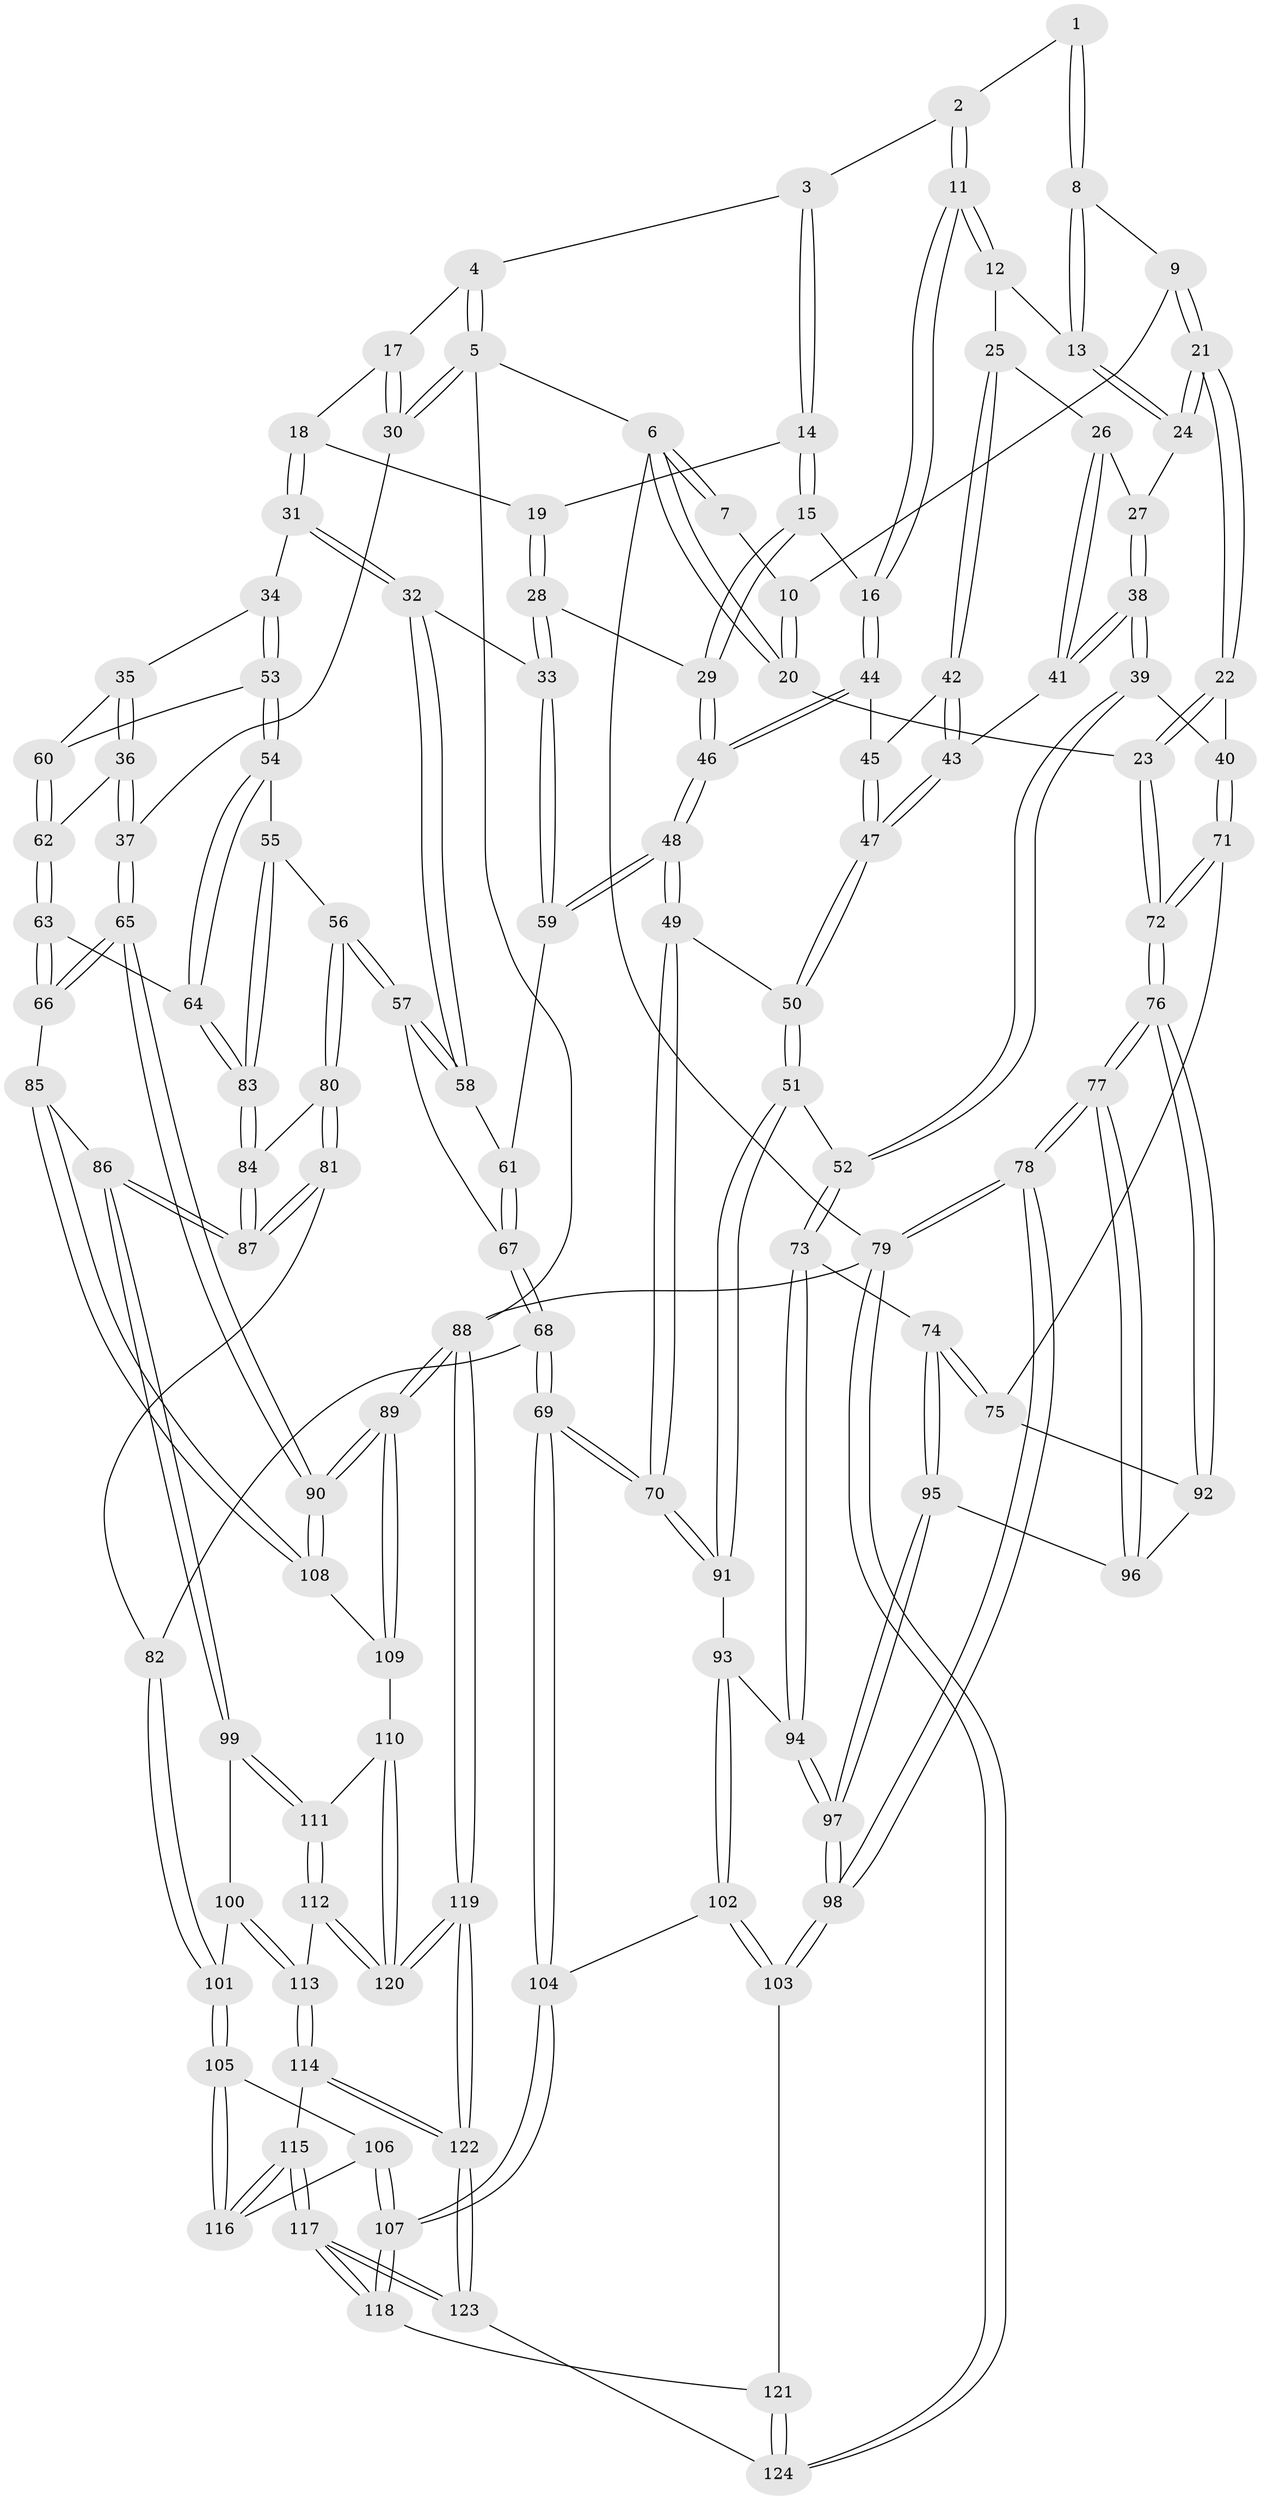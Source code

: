 // coarse degree distribution, {3: 0.12162162162162163, 6: 0.13513513513513514, 9: 0.013513513513513514, 4: 0.33783783783783783, 5: 0.35135135135135137, 7: 0.02702702702702703, 2: 0.013513513513513514}
// Generated by graph-tools (version 1.1) at 2025/21/03/04/25 18:21:11]
// undirected, 124 vertices, 307 edges
graph export_dot {
graph [start="1"]
  node [color=gray90,style=filled];
  1 [pos="+0.24568808185208027+0"];
  2 [pos="+0.52044764001376+0"];
  3 [pos="+0.7430507060562348+0"];
  4 [pos="+0.7711227567902197+0"];
  5 [pos="+1+0"];
  6 [pos="+0+0"];
  7 [pos="+0+0"];
  8 [pos="+0.23546410991707467+0"];
  9 [pos="+0.047018104969679654+0.08084032286578088"];
  10 [pos="+0.04317701570362566+0.08033198936403646"];
  11 [pos="+0.45969330919501994+0.13833423285890425"];
  12 [pos="+0.32187457977348227+0.06832798618610347"];
  13 [pos="+0.23562137227944352+0"];
  14 [pos="+0.6426509079512311+0.01454174196736169"];
  15 [pos="+0.5133215851667804+0.16969015601636805"];
  16 [pos="+0.4704136274709239+0.15657542617433157"];
  17 [pos="+0.8320247402168822+0.08255946096763733"];
  18 [pos="+0.8320295483237429+0.08415422172215925"];
  19 [pos="+0.6712087895693551+0.1332200575848918"];
  20 [pos="+0+0.16693078918679313"];
  21 [pos="+0.10634941981928826+0.18588437687256082"];
  22 [pos="+0.06623773291316809+0.24015711429948602"];
  23 [pos="+0+0.18803953526940778"];
  24 [pos="+0.1908662554328133+0.16288863739872847"];
  25 [pos="+0.2958300336528662+0.20595897989941653"];
  26 [pos="+0.24016681197915346+0.19354978226807767"];
  27 [pos="+0.19210868014762755+0.164815778801944"];
  28 [pos="+0.6136303087200791+0.24365188099777885"];
  29 [pos="+0.5492902446823081+0.20160353420722718"];
  30 [pos="+1+0.03637052007440062"];
  31 [pos="+0.8483351011902899+0.16281012763407626"];
  32 [pos="+0.6918609328701765+0.2842145984791093"];
  33 [pos="+0.6209096428009203+0.25282281073062757"];
  34 [pos="+0.911243264749207+0.20752359183072638"];
  35 [pos="+1+0.24414990253297233"];
  36 [pos="+1+0.25490039466758596"];
  37 [pos="+1+0.24622933110295533"];
  38 [pos="+0.1857188494643797+0.3114133070356912"];
  39 [pos="+0.14182103427878678+0.37019961800725293"];
  40 [pos="+0.13523390558072934+0.36973550497243624"];
  41 [pos="+0.24539055964928885+0.2840821940486638"];
  42 [pos="+0.3218229109549376+0.2310596819497369"];
  43 [pos="+0.2786941947079342+0.28213162336517694"];
  44 [pos="+0.4145497731221817+0.21701187452894505"];
  45 [pos="+0.38705782864799554+0.23525057554596798"];
  46 [pos="+0.46300858493232033+0.34390591995022013"];
  47 [pos="+0.35242018314044854+0.4238001456451793"];
  48 [pos="+0.4612014721278944+0.40008495414621525"];
  49 [pos="+0.40642639502985434+0.4473281747333604"];
  50 [pos="+0.35317139316982155+0.4350230158624675"];
  51 [pos="+0.2851198507799898+0.46265448300302114"];
  52 [pos="+0.2690696282460814+0.4656462143607281"];
  53 [pos="+0.8389967276915553+0.3743925941223374"];
  54 [pos="+0.7863146816836915+0.4025239029746227"];
  55 [pos="+0.7728788307030203+0.40555703229593604"];
  56 [pos="+0.7627699732431166+0.4025550091720051"];
  57 [pos="+0.738525727793971+0.37553868097219234"];
  58 [pos="+0.7068905091675929+0.3221671608106618"];
  59 [pos="+0.5357960315479856+0.37700762846073427"];
  60 [pos="+0.8873835207295053+0.37891065527218687"];
  61 [pos="+0.5855520126083025+0.4303074439573602"];
  62 [pos="+0.942421222459825+0.4182958520832393"];
  63 [pos="+0.9401802041119275+0.4819026112760559"];
  64 [pos="+0.9352639519005632+0.4820221424165241"];
  65 [pos="+1+0.5859626071488165"];
  66 [pos="+1+0.538878316708927"];
  67 [pos="+0.5969175284111591+0.46300411236841793"];
  68 [pos="+0.5894901599550408+0.5756121084784327"];
  69 [pos="+0.5277643372907933+0.6042522930818275"];
  70 [pos="+0.5161221410256278+0.5958768642469039"];
  71 [pos="+0+0.4541391050047919"];
  72 [pos="+0+0.45904846350316175"];
  73 [pos="+0.2331452389319911+0.5322127477701629"];
  74 [pos="+0.11231275645540359+0.5700009046301135"];
  75 [pos="+0.061525028876052344+0.5287874053080244"];
  76 [pos="+0+0.48477330692373505"];
  77 [pos="+0+0.8915948767763817"];
  78 [pos="+0+1"];
  79 [pos="+0+1"];
  80 [pos="+0.6740736839669503+0.538927562020792"];
  81 [pos="+0.6334689743157293+0.5738638611495064"];
  82 [pos="+0.6312346445256984+0.5751211187174041"];
  83 [pos="+0.8274528803393277+0.5351929934544237"];
  84 [pos="+0.8252090628788041+0.5538771711646833"];
  85 [pos="+0.8558977355796881+0.6250201572420159"];
  86 [pos="+0.8450115582712351+0.623726254230225"];
  87 [pos="+0.8380861753967573+0.6106082423122439"];
  88 [pos="+1+1"];
  89 [pos="+1+0.6917689275624173"];
  90 [pos="+1+0.6539140139932227"];
  91 [pos="+0.3572688530681253+0.6249181976500273"];
  92 [pos="+0.033115367832489806+0.6125948945510726"];
  93 [pos="+0.333333305184457+0.6485973869376626"];
  94 [pos="+0.2438539590132556+0.6247725249763828"];
  95 [pos="+0.10606240228480156+0.6332845478460702"];
  96 [pos="+0.04147621698665933+0.6353313286576716"];
  97 [pos="+0.16490768449781307+0.7717293862801443"];
  98 [pos="+0.1633998709837545+0.7939273688000401"];
  99 [pos="+0.8077256636203677+0.6719722655974414"];
  100 [pos="+0.762138995851077+0.6915956985543883"];
  101 [pos="+0.7318398750477544+0.6920397848498322"];
  102 [pos="+0.34274325065129996+0.7037205753935238"];
  103 [pos="+0.20861212694632153+0.8101595973314333"];
  104 [pos="+0.5115704243975058+0.7618402392093631"];
  105 [pos="+0.7169131927322944+0.7116668631106472"];
  106 [pos="+0.6766211395677104+0.7505944033484938"];
  107 [pos="+0.5251184033847461+0.8288877882855664"];
  108 [pos="+0.9048325775712881+0.6686779710088542"];
  109 [pos="+0.9266288981671993+0.7643272590037241"];
  110 [pos="+0.8956633315525098+0.797216324921921"];
  111 [pos="+0.8716715233781692+0.7989201252991125"];
  112 [pos="+0.8306500682252149+0.8257242850222476"];
  113 [pos="+0.7950166738709671+0.8462183274680616"];
  114 [pos="+0.7946269554898399+0.846647110640616"];
  115 [pos="+0.7880771775517167+0.8494555516723129"];
  116 [pos="+0.7585558618693639+0.8154954887176895"];
  117 [pos="+0.5701956453236494+1"];
  118 [pos="+0.521542634958543+0.8597409688832475"];
  119 [pos="+1+1"];
  120 [pos="+1+1"];
  121 [pos="+0.2148671216337319+0.8150220014183709"];
  122 [pos="+1+1"];
  123 [pos="+0.565597240963179+1"];
  124 [pos="+0.35878424047614693+1"];
  1 -- 2;
  1 -- 8;
  1 -- 8;
  2 -- 3;
  2 -- 11;
  2 -- 11;
  3 -- 4;
  3 -- 14;
  3 -- 14;
  4 -- 5;
  4 -- 5;
  4 -- 17;
  5 -- 6;
  5 -- 30;
  5 -- 30;
  5 -- 88;
  6 -- 7;
  6 -- 7;
  6 -- 20;
  6 -- 20;
  6 -- 79;
  7 -- 10;
  8 -- 9;
  8 -- 13;
  8 -- 13;
  9 -- 10;
  9 -- 21;
  9 -- 21;
  10 -- 20;
  10 -- 20;
  11 -- 12;
  11 -- 12;
  11 -- 16;
  11 -- 16;
  12 -- 13;
  12 -- 25;
  13 -- 24;
  13 -- 24;
  14 -- 15;
  14 -- 15;
  14 -- 19;
  15 -- 16;
  15 -- 29;
  15 -- 29;
  16 -- 44;
  16 -- 44;
  17 -- 18;
  17 -- 30;
  17 -- 30;
  18 -- 19;
  18 -- 31;
  18 -- 31;
  19 -- 28;
  19 -- 28;
  20 -- 23;
  21 -- 22;
  21 -- 22;
  21 -- 24;
  21 -- 24;
  22 -- 23;
  22 -- 23;
  22 -- 40;
  23 -- 72;
  23 -- 72;
  24 -- 27;
  25 -- 26;
  25 -- 42;
  25 -- 42;
  26 -- 27;
  26 -- 41;
  26 -- 41;
  27 -- 38;
  27 -- 38;
  28 -- 29;
  28 -- 33;
  28 -- 33;
  29 -- 46;
  29 -- 46;
  30 -- 37;
  31 -- 32;
  31 -- 32;
  31 -- 34;
  32 -- 33;
  32 -- 58;
  32 -- 58;
  33 -- 59;
  33 -- 59;
  34 -- 35;
  34 -- 53;
  34 -- 53;
  35 -- 36;
  35 -- 36;
  35 -- 60;
  36 -- 37;
  36 -- 37;
  36 -- 62;
  37 -- 65;
  37 -- 65;
  38 -- 39;
  38 -- 39;
  38 -- 41;
  38 -- 41;
  39 -- 40;
  39 -- 52;
  39 -- 52;
  40 -- 71;
  40 -- 71;
  41 -- 43;
  42 -- 43;
  42 -- 43;
  42 -- 45;
  43 -- 47;
  43 -- 47;
  44 -- 45;
  44 -- 46;
  44 -- 46;
  45 -- 47;
  45 -- 47;
  46 -- 48;
  46 -- 48;
  47 -- 50;
  47 -- 50;
  48 -- 49;
  48 -- 49;
  48 -- 59;
  48 -- 59;
  49 -- 50;
  49 -- 70;
  49 -- 70;
  50 -- 51;
  50 -- 51;
  51 -- 52;
  51 -- 91;
  51 -- 91;
  52 -- 73;
  52 -- 73;
  53 -- 54;
  53 -- 54;
  53 -- 60;
  54 -- 55;
  54 -- 64;
  54 -- 64;
  55 -- 56;
  55 -- 83;
  55 -- 83;
  56 -- 57;
  56 -- 57;
  56 -- 80;
  56 -- 80;
  57 -- 58;
  57 -- 58;
  57 -- 67;
  58 -- 61;
  59 -- 61;
  60 -- 62;
  60 -- 62;
  61 -- 67;
  61 -- 67;
  62 -- 63;
  62 -- 63;
  63 -- 64;
  63 -- 66;
  63 -- 66;
  64 -- 83;
  64 -- 83;
  65 -- 66;
  65 -- 66;
  65 -- 90;
  65 -- 90;
  66 -- 85;
  67 -- 68;
  67 -- 68;
  68 -- 69;
  68 -- 69;
  68 -- 82;
  69 -- 70;
  69 -- 70;
  69 -- 104;
  69 -- 104;
  70 -- 91;
  70 -- 91;
  71 -- 72;
  71 -- 72;
  71 -- 75;
  72 -- 76;
  72 -- 76;
  73 -- 74;
  73 -- 94;
  73 -- 94;
  74 -- 75;
  74 -- 75;
  74 -- 95;
  74 -- 95;
  75 -- 92;
  76 -- 77;
  76 -- 77;
  76 -- 92;
  76 -- 92;
  77 -- 78;
  77 -- 78;
  77 -- 96;
  77 -- 96;
  78 -- 79;
  78 -- 79;
  78 -- 98;
  78 -- 98;
  79 -- 124;
  79 -- 124;
  79 -- 88;
  80 -- 81;
  80 -- 81;
  80 -- 84;
  81 -- 82;
  81 -- 87;
  81 -- 87;
  82 -- 101;
  82 -- 101;
  83 -- 84;
  83 -- 84;
  84 -- 87;
  84 -- 87;
  85 -- 86;
  85 -- 108;
  85 -- 108;
  86 -- 87;
  86 -- 87;
  86 -- 99;
  86 -- 99;
  88 -- 89;
  88 -- 89;
  88 -- 119;
  88 -- 119;
  89 -- 90;
  89 -- 90;
  89 -- 109;
  89 -- 109;
  90 -- 108;
  90 -- 108;
  91 -- 93;
  92 -- 96;
  93 -- 94;
  93 -- 102;
  93 -- 102;
  94 -- 97;
  94 -- 97;
  95 -- 96;
  95 -- 97;
  95 -- 97;
  97 -- 98;
  97 -- 98;
  98 -- 103;
  98 -- 103;
  99 -- 100;
  99 -- 111;
  99 -- 111;
  100 -- 101;
  100 -- 113;
  100 -- 113;
  101 -- 105;
  101 -- 105;
  102 -- 103;
  102 -- 103;
  102 -- 104;
  103 -- 121;
  104 -- 107;
  104 -- 107;
  105 -- 106;
  105 -- 116;
  105 -- 116;
  106 -- 107;
  106 -- 107;
  106 -- 116;
  107 -- 118;
  107 -- 118;
  108 -- 109;
  109 -- 110;
  110 -- 111;
  110 -- 120;
  110 -- 120;
  111 -- 112;
  111 -- 112;
  112 -- 113;
  112 -- 120;
  112 -- 120;
  113 -- 114;
  113 -- 114;
  114 -- 115;
  114 -- 122;
  114 -- 122;
  115 -- 116;
  115 -- 116;
  115 -- 117;
  115 -- 117;
  117 -- 118;
  117 -- 118;
  117 -- 123;
  117 -- 123;
  118 -- 121;
  119 -- 120;
  119 -- 120;
  119 -- 122;
  119 -- 122;
  121 -- 124;
  121 -- 124;
  122 -- 123;
  122 -- 123;
  123 -- 124;
}
